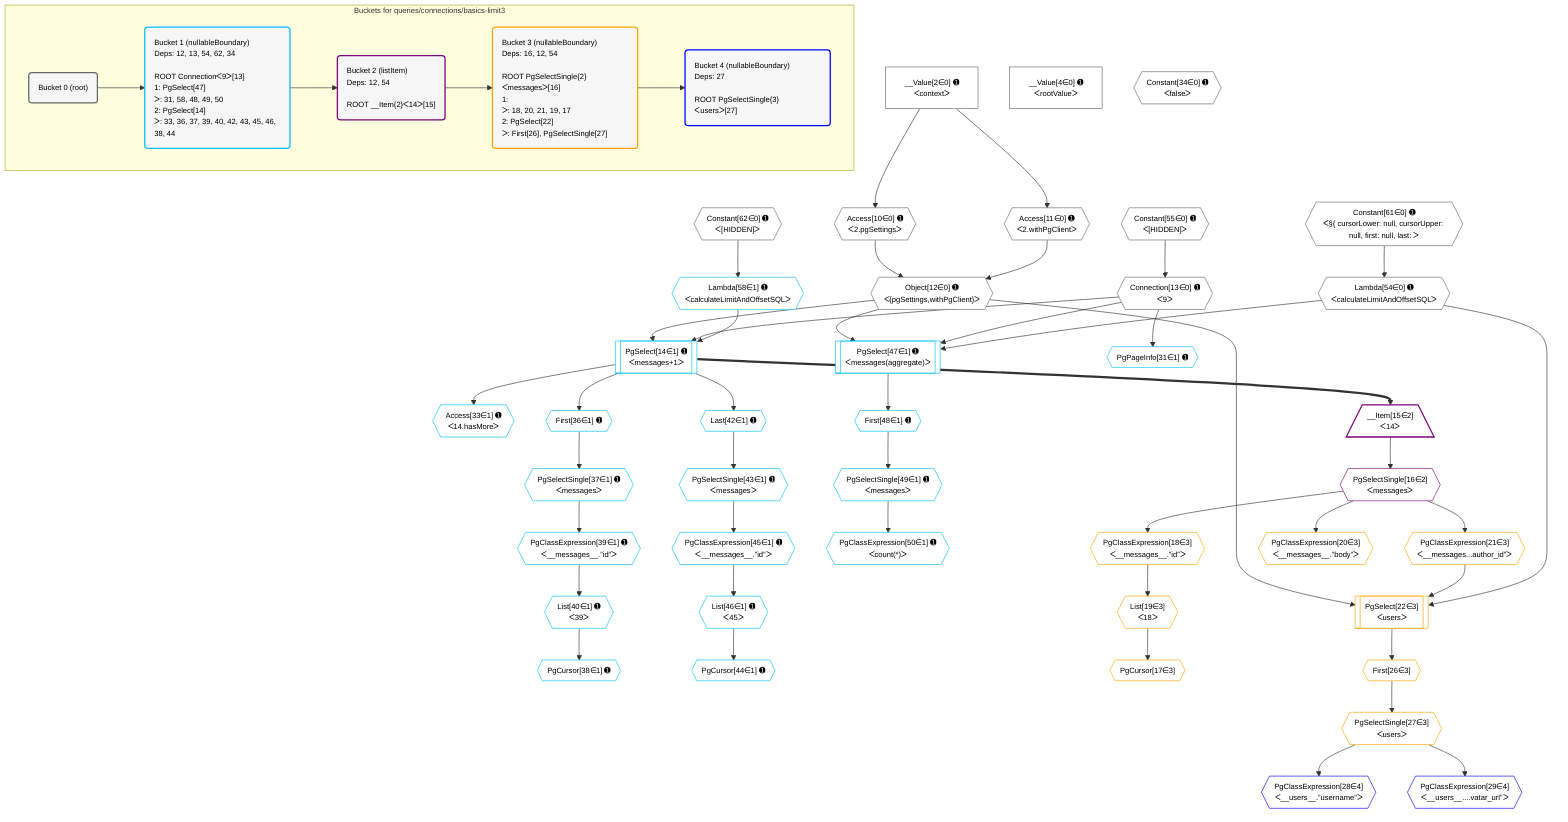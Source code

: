 %%{init: {'themeVariables': { 'fontSize': '12px'}}}%%
graph TD
    classDef path fill:#eee,stroke:#000,color:#000
    classDef plan fill:#fff,stroke-width:1px,color:#000
    classDef itemplan fill:#fff,stroke-width:2px,color:#000
    classDef unbatchedplan fill:#dff,stroke-width:1px,color:#000
    classDef sideeffectplan fill:#fcc,stroke-width:2px,color:#000
    classDef bucket fill:#f6f6f6,color:#000,stroke-width:2px,text-align:left


    %% plan dependencies
    Object12{{"Object[12∈0] ➊<br />ᐸ{pgSettings,withPgClient}ᐳ"}}:::plan
    Access10{{"Access[10∈0] ➊<br />ᐸ2.pgSettingsᐳ"}}:::plan
    Access11{{"Access[11∈0] ➊<br />ᐸ2.withPgClientᐳ"}}:::plan
    Access10 & Access11 --> Object12
    __Value2["__Value[2∈0] ➊<br />ᐸcontextᐳ"]:::plan
    __Value2 --> Access10
    __Value2 --> Access11
    Connection13{{"Connection[13∈0] ➊<br />ᐸ9ᐳ"}}:::plan
    Constant55{{"Constant[55∈0] ➊<br />ᐸ[HIDDEN]ᐳ"}}:::plan
    Constant55 --> Connection13
    Lambda54{{"Lambda[54∈0] ➊<br />ᐸcalculateLimitAndOffsetSQLᐳ"}}:::plan
    Constant61{{"Constant[61∈0] ➊<br />ᐸ§{ cursorLower: null, cursorUpper: null, first: null, last: ᐳ"}}:::plan
    Constant61 --> Lambda54
    __Value4["__Value[4∈0] ➊<br />ᐸrootValueᐳ"]:::plan
    Constant34{{"Constant[34∈0] ➊<br />ᐸfalseᐳ"}}:::plan
    Constant62{{"Constant[62∈0] ➊<br />ᐸ[HIDDEN]ᐳ"}}:::plan
    PgSelect14[["PgSelect[14∈1] ➊<br />ᐸmessages+1ᐳ"]]:::plan
    Lambda58{{"Lambda[58∈1] ➊<br />ᐸcalculateLimitAndOffsetSQLᐳ"}}:::plan
    Object12 & Connection13 & Lambda58 --> PgSelect14
    PgSelect47[["PgSelect[47∈1] ➊<br />ᐸmessages(aggregate)ᐳ"]]:::plan
    Object12 & Connection13 & Lambda54 --> PgSelect47
    PgPageInfo31{{"PgPageInfo[31∈1] ➊"}}:::plan
    Connection13 --> PgPageInfo31
    Access33{{"Access[33∈1] ➊<br />ᐸ14.hasMoreᐳ"}}:::plan
    PgSelect14 --> Access33
    First36{{"First[36∈1] ➊"}}:::plan
    PgSelect14 --> First36
    PgSelectSingle37{{"PgSelectSingle[37∈1] ➊<br />ᐸmessagesᐳ"}}:::plan
    First36 --> PgSelectSingle37
    PgCursor38{{"PgCursor[38∈1] ➊"}}:::plan
    List40{{"List[40∈1] ➊<br />ᐸ39ᐳ"}}:::plan
    List40 --> PgCursor38
    PgClassExpression39{{"PgClassExpression[39∈1] ➊<br />ᐸ__messages__.”id”ᐳ"}}:::plan
    PgSelectSingle37 --> PgClassExpression39
    PgClassExpression39 --> List40
    Last42{{"Last[42∈1] ➊"}}:::plan
    PgSelect14 --> Last42
    PgSelectSingle43{{"PgSelectSingle[43∈1] ➊<br />ᐸmessagesᐳ"}}:::plan
    Last42 --> PgSelectSingle43
    PgCursor44{{"PgCursor[44∈1] ➊"}}:::plan
    List46{{"List[46∈1] ➊<br />ᐸ45ᐳ"}}:::plan
    List46 --> PgCursor44
    PgClassExpression45{{"PgClassExpression[45∈1] ➊<br />ᐸ__messages__.”id”ᐳ"}}:::plan
    PgSelectSingle43 --> PgClassExpression45
    PgClassExpression45 --> List46
    First48{{"First[48∈1] ➊"}}:::plan
    PgSelect47 --> First48
    PgSelectSingle49{{"PgSelectSingle[49∈1] ➊<br />ᐸmessagesᐳ"}}:::plan
    First48 --> PgSelectSingle49
    PgClassExpression50{{"PgClassExpression[50∈1] ➊<br />ᐸcount(*)ᐳ"}}:::plan
    PgSelectSingle49 --> PgClassExpression50
    Constant62 --> Lambda58
    __Item15[/"__Item[15∈2]<br />ᐸ14ᐳ"\]:::itemplan
    PgSelect14 ==> __Item15
    PgSelectSingle16{{"PgSelectSingle[16∈2]<br />ᐸmessagesᐳ"}}:::plan
    __Item15 --> PgSelectSingle16
    PgSelect22[["PgSelect[22∈3]<br />ᐸusersᐳ"]]:::plan
    PgClassExpression21{{"PgClassExpression[21∈3]<br />ᐸ__messages...author_id”ᐳ"}}:::plan
    Object12 & PgClassExpression21 & Lambda54 --> PgSelect22
    PgCursor17{{"PgCursor[17∈3]"}}:::plan
    List19{{"List[19∈3]<br />ᐸ18ᐳ"}}:::plan
    List19 --> PgCursor17
    PgClassExpression18{{"PgClassExpression[18∈3]<br />ᐸ__messages__.”id”ᐳ"}}:::plan
    PgSelectSingle16 --> PgClassExpression18
    PgClassExpression18 --> List19
    PgClassExpression20{{"PgClassExpression[20∈3]<br />ᐸ__messages__.”body”ᐳ"}}:::plan
    PgSelectSingle16 --> PgClassExpression20
    PgSelectSingle16 --> PgClassExpression21
    First26{{"First[26∈3]"}}:::plan
    PgSelect22 --> First26
    PgSelectSingle27{{"PgSelectSingle[27∈3]<br />ᐸusersᐳ"}}:::plan
    First26 --> PgSelectSingle27
    PgClassExpression28{{"PgClassExpression[28∈4]<br />ᐸ__users__.”username”ᐳ"}}:::plan
    PgSelectSingle27 --> PgClassExpression28
    PgClassExpression29{{"PgClassExpression[29∈4]<br />ᐸ__users__....vatar_url”ᐳ"}}:::plan
    PgSelectSingle27 --> PgClassExpression29

    %% define steps

    subgraph "Buckets for queries/connections/basics-limit3"
    Bucket0("Bucket 0 (root)"):::bucket
    classDef bucket0 stroke:#696969
    class Bucket0,__Value2,__Value4,Access10,Access11,Object12,Connection13,Constant34,Lambda54,Constant55,Constant61,Constant62 bucket0
    Bucket1("Bucket 1 (nullableBoundary)<br />Deps: 12, 13, 54, 62, 34<br /><br />ROOT Connectionᐸ9ᐳ[13]<br />1: PgSelect[47]<br />ᐳ: 31, 58, 48, 49, 50<br />2: PgSelect[14]<br />ᐳ: 33, 36, 37, 39, 40, 42, 43, 45, 46, 38, 44"):::bucket
    classDef bucket1 stroke:#00bfff
    class Bucket1,PgSelect14,PgPageInfo31,Access33,First36,PgSelectSingle37,PgCursor38,PgClassExpression39,List40,Last42,PgSelectSingle43,PgCursor44,PgClassExpression45,List46,PgSelect47,First48,PgSelectSingle49,PgClassExpression50,Lambda58 bucket1
    Bucket2("Bucket 2 (listItem)<br />Deps: 12, 54<br /><br />ROOT __Item{2}ᐸ14ᐳ[15]"):::bucket
    classDef bucket2 stroke:#7f007f
    class Bucket2,__Item15,PgSelectSingle16 bucket2
    Bucket3("Bucket 3 (nullableBoundary)<br />Deps: 16, 12, 54<br /><br />ROOT PgSelectSingle{2}ᐸmessagesᐳ[16]<br />1: <br />ᐳ: 18, 20, 21, 19, 17<br />2: PgSelect[22]<br />ᐳ: First[26], PgSelectSingle[27]"):::bucket
    classDef bucket3 stroke:#ffa500
    class Bucket3,PgCursor17,PgClassExpression18,List19,PgClassExpression20,PgClassExpression21,PgSelect22,First26,PgSelectSingle27 bucket3
    Bucket4("Bucket 4 (nullableBoundary)<br />Deps: 27<br /><br />ROOT PgSelectSingle{3}ᐸusersᐳ[27]"):::bucket
    classDef bucket4 stroke:#0000ff
    class Bucket4,PgClassExpression28,PgClassExpression29 bucket4
    Bucket0 --> Bucket1
    Bucket1 --> Bucket2
    Bucket2 --> Bucket3
    Bucket3 --> Bucket4
    end